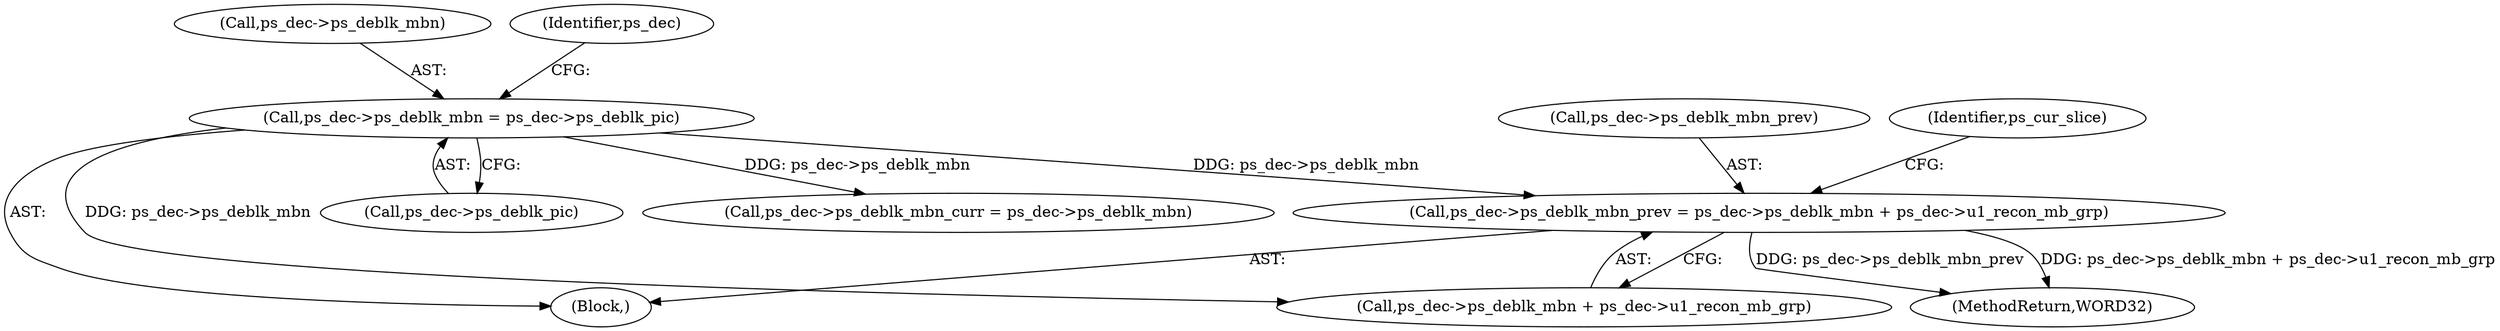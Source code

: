 digraph "0_Android_f634481e940421020e52f511c1fb34aac1db4b2f@integer" {
"1001696" [label="(Call,ps_dec->ps_deblk_mbn_prev = ps_dec->ps_deblk_mbn + ps_dec->u1_recon_mb_grp)"];
"1001682" [label="(Call,ps_dec->ps_deblk_mbn = ps_dec->ps_deblk_pic)"];
"1000141" [label="(Block,)"];
"1001683" [label="(Call,ps_dec->ps_deblk_mbn)"];
"1001700" [label="(Call,ps_dec->ps_deblk_mbn + ps_dec->u1_recon_mb_grp)"];
"1001686" [label="(Call,ps_dec->ps_deblk_pic)"];
"1001697" [label="(Call,ps_dec->ps_deblk_mbn_prev)"];
"1001691" [label="(Identifier,ps_dec)"];
"1001682" [label="(Call,ps_dec->ps_deblk_mbn = ps_dec->ps_deblk_pic)"];
"1001696" [label="(Call,ps_dec->ps_deblk_mbn_prev = ps_dec->ps_deblk_mbn + ps_dec->u1_recon_mb_grp)"];
"1002154" [label="(MethodReturn,WORD32)"];
"1001689" [label="(Call,ps_dec->ps_deblk_mbn_curr = ps_dec->ps_deblk_mbn)"];
"1001710" [label="(Identifier,ps_cur_slice)"];
"1001696" -> "1000141"  [label="AST: "];
"1001696" -> "1001700"  [label="CFG: "];
"1001697" -> "1001696"  [label="AST: "];
"1001700" -> "1001696"  [label="AST: "];
"1001710" -> "1001696"  [label="CFG: "];
"1001696" -> "1002154"  [label="DDG: ps_dec->ps_deblk_mbn + ps_dec->u1_recon_mb_grp"];
"1001696" -> "1002154"  [label="DDG: ps_dec->ps_deblk_mbn_prev"];
"1001682" -> "1001696"  [label="DDG: ps_dec->ps_deblk_mbn"];
"1001682" -> "1000141"  [label="AST: "];
"1001682" -> "1001686"  [label="CFG: "];
"1001683" -> "1001682"  [label="AST: "];
"1001686" -> "1001682"  [label="AST: "];
"1001691" -> "1001682"  [label="CFG: "];
"1001682" -> "1001689"  [label="DDG: ps_dec->ps_deblk_mbn"];
"1001682" -> "1001700"  [label="DDG: ps_dec->ps_deblk_mbn"];
}
